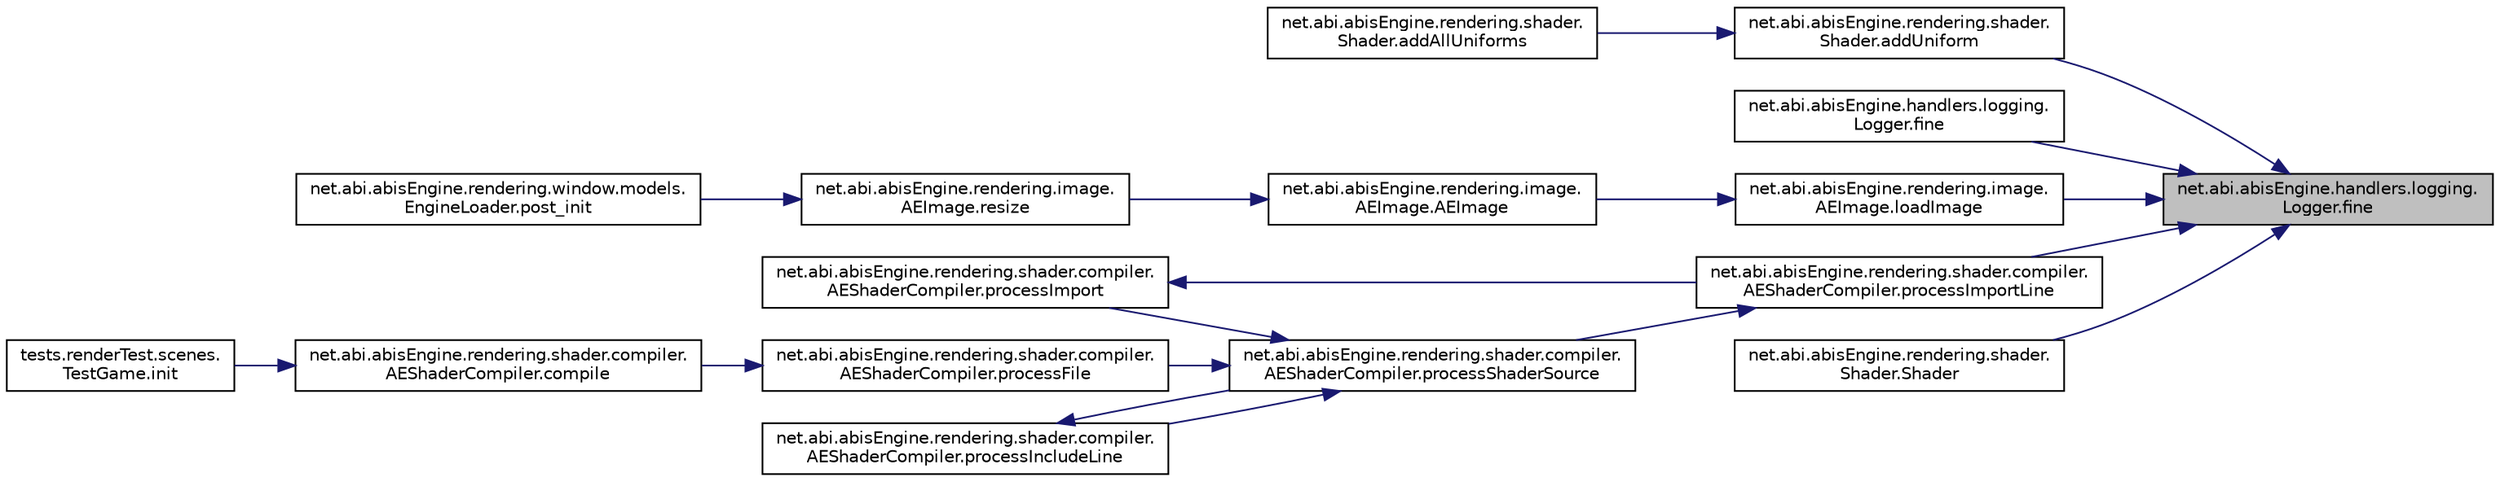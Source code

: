 digraph "net.abi.abisEngine.handlers.logging.Logger.fine"
{
 // LATEX_PDF_SIZE
  edge [fontname="Helvetica",fontsize="10",labelfontname="Helvetica",labelfontsize="10"];
  node [fontname="Helvetica",fontsize="10",shape=record];
  rankdir="RL";
  Node1 [label="net.abi.abisEngine.handlers.logging.\lLogger.fine",height=0.2,width=0.4,color="black", fillcolor="grey75", style="filled", fontcolor="black",tooltip=" "];
  Node1 -> Node2 [dir="back",color="midnightblue",fontsize="10",style="solid",fontname="Helvetica"];
  Node2 [label="net.abi.abisEngine.rendering.shader.\lShader.addUniform",height=0.2,width=0.4,color="black", fillcolor="white", style="filled",URL="$da/dff/classnet_1_1abi_1_1abis_engine_1_1rendering_1_1shader_1_1_shader.html#af2ac7c9fea8298c64868ba120813518a",tooltip=" "];
  Node2 -> Node3 [dir="back",color="midnightblue",fontsize="10",style="solid",fontname="Helvetica"];
  Node3 [label="net.abi.abisEngine.rendering.shader.\lShader.addAllUniforms",height=0.2,width=0.4,color="black", fillcolor="white", style="filled",URL="$da/dff/classnet_1_1abi_1_1abis_engine_1_1rendering_1_1shader_1_1_shader.html#ac610757c529f4b967f66ad395e2b698d",tooltip=" "];
  Node1 -> Node4 [dir="back",color="midnightblue",fontsize="10",style="solid",fontname="Helvetica"];
  Node4 [label="net.abi.abisEngine.handlers.logging.\lLogger.fine",height=0.2,width=0.4,color="black", fillcolor="white", style="filled",URL="$d1/d70/classnet_1_1abi_1_1abis_engine_1_1handlers_1_1logging_1_1_logger.html#ad0c43b6e300adce252b5ed500cf9124b",tooltip=" "];
  Node1 -> Node5 [dir="back",color="midnightblue",fontsize="10",style="solid",fontname="Helvetica"];
  Node5 [label="net.abi.abisEngine.rendering.image.\lAEImage.loadImage",height=0.2,width=0.4,color="black", fillcolor="white", style="filled",URL="$d0/d3d/classnet_1_1abi_1_1abis_engine_1_1rendering_1_1image_1_1_a_e_image.html#aca4c91102de3fae97901d10e53882c82",tooltip=" "];
  Node5 -> Node6 [dir="back",color="midnightblue",fontsize="10",style="solid",fontname="Helvetica"];
  Node6 [label="net.abi.abisEngine.rendering.image.\lAEImage.AEImage",height=0.2,width=0.4,color="black", fillcolor="white", style="filled",URL="$d0/d3d/classnet_1_1abi_1_1abis_engine_1_1rendering_1_1image_1_1_a_e_image.html#ad01343b2d875fcc15104961de189459d",tooltip=" "];
  Node6 -> Node7 [dir="back",color="midnightblue",fontsize="10",style="solid",fontname="Helvetica"];
  Node7 [label="net.abi.abisEngine.rendering.image.\lAEImage.resize",height=0.2,width=0.4,color="black", fillcolor="white", style="filled",URL="$d0/d3d/classnet_1_1abi_1_1abis_engine_1_1rendering_1_1image_1_1_a_e_image.html#a1107fa74468e9ec994a838b68cad09f2",tooltip=" "];
  Node7 -> Node8 [dir="back",color="midnightblue",fontsize="10",style="solid",fontname="Helvetica"];
  Node8 [label="net.abi.abisEngine.rendering.window.models.\lEngineLoader.post_init",height=0.2,width=0.4,color="black", fillcolor="white", style="filled",URL="$d2/dba/classnet_1_1abi_1_1abis_engine_1_1rendering_1_1window_1_1models_1_1_engine_loader.html#ac902e1a882bf186f41b62adfbdf20092",tooltip=" "];
  Node1 -> Node9 [dir="back",color="midnightblue",fontsize="10",style="solid",fontname="Helvetica"];
  Node9 [label="net.abi.abisEngine.rendering.shader.compiler.\lAEShaderCompiler.processImportLine",height=0.2,width=0.4,color="black", fillcolor="white", style="filled",URL="$dc/de0/classnet_1_1abi_1_1abis_engine_1_1rendering_1_1shader_1_1compiler_1_1_a_e_shader_compiler.html#a270b2ec047a7330806c103ab7057ad49",tooltip=" "];
  Node9 -> Node10 [dir="back",color="midnightblue",fontsize="10",style="solid",fontname="Helvetica"];
  Node10 [label="net.abi.abisEngine.rendering.shader.compiler.\lAEShaderCompiler.processShaderSource",height=0.2,width=0.4,color="black", fillcolor="white", style="filled",URL="$dc/de0/classnet_1_1abi_1_1abis_engine_1_1rendering_1_1shader_1_1compiler_1_1_a_e_shader_compiler.html#acffbdd0e75d3f656f439ac18b59b24fc",tooltip=" "];
  Node10 -> Node11 [dir="back",color="midnightblue",fontsize="10",style="solid",fontname="Helvetica"];
  Node11 [label="net.abi.abisEngine.rendering.shader.compiler.\lAEShaderCompiler.processFile",height=0.2,width=0.4,color="black", fillcolor="white", style="filled",URL="$dc/de0/classnet_1_1abi_1_1abis_engine_1_1rendering_1_1shader_1_1compiler_1_1_a_e_shader_compiler.html#a4bccfad779b543047010d293a175b625",tooltip=" "];
  Node11 -> Node12 [dir="back",color="midnightblue",fontsize="10",style="solid",fontname="Helvetica"];
  Node12 [label="net.abi.abisEngine.rendering.shader.compiler.\lAEShaderCompiler.compile",height=0.2,width=0.4,color="black", fillcolor="white", style="filled",URL="$dc/de0/classnet_1_1abi_1_1abis_engine_1_1rendering_1_1shader_1_1compiler_1_1_a_e_shader_compiler.html#a6231f8c29710a338d8acc9906f7404f7",tooltip=" "];
  Node12 -> Node13 [dir="back",color="midnightblue",fontsize="10",style="solid",fontname="Helvetica"];
  Node13 [label="tests.renderTest.scenes.\lTestGame.init",height=0.2,width=0.4,color="black", fillcolor="white", style="filled",URL="$de/dab/classtests_1_1render_test_1_1scenes_1_1_test_game.html#a48510bf30d8959050b0011cb935cd778",tooltip=" "];
  Node10 -> Node14 [dir="back",color="midnightblue",fontsize="10",style="solid",fontname="Helvetica"];
  Node14 [label="net.abi.abisEngine.rendering.shader.compiler.\lAEShaderCompiler.processImport",height=0.2,width=0.4,color="black", fillcolor="white", style="filled",URL="$dc/de0/classnet_1_1abi_1_1abis_engine_1_1rendering_1_1shader_1_1compiler_1_1_a_e_shader_compiler.html#a5413fee5460f541f296c009592d011ba",tooltip=" "];
  Node14 -> Node9 [dir="back",color="midnightblue",fontsize="10",style="solid",fontname="Helvetica"];
  Node10 -> Node15 [dir="back",color="midnightblue",fontsize="10",style="solid",fontname="Helvetica"];
  Node15 [label="net.abi.abisEngine.rendering.shader.compiler.\lAEShaderCompiler.processIncludeLine",height=0.2,width=0.4,color="black", fillcolor="white", style="filled",URL="$dc/de0/classnet_1_1abi_1_1abis_engine_1_1rendering_1_1shader_1_1compiler_1_1_a_e_shader_compiler.html#a44dba8de33e991aeae09ee407a389b52",tooltip=" "];
  Node15 -> Node10 [dir="back",color="midnightblue",fontsize="10",style="solid",fontname="Helvetica"];
  Node1 -> Node16 [dir="back",color="midnightblue",fontsize="10",style="solid",fontname="Helvetica"];
  Node16 [label="net.abi.abisEngine.rendering.shader.\lShader.Shader",height=0.2,width=0.4,color="black", fillcolor="white", style="filled",URL="$da/dff/classnet_1_1abi_1_1abis_engine_1_1rendering_1_1shader_1_1_shader.html#a820959fa7422541c75b604865686c0ff",tooltip=" "];
}
